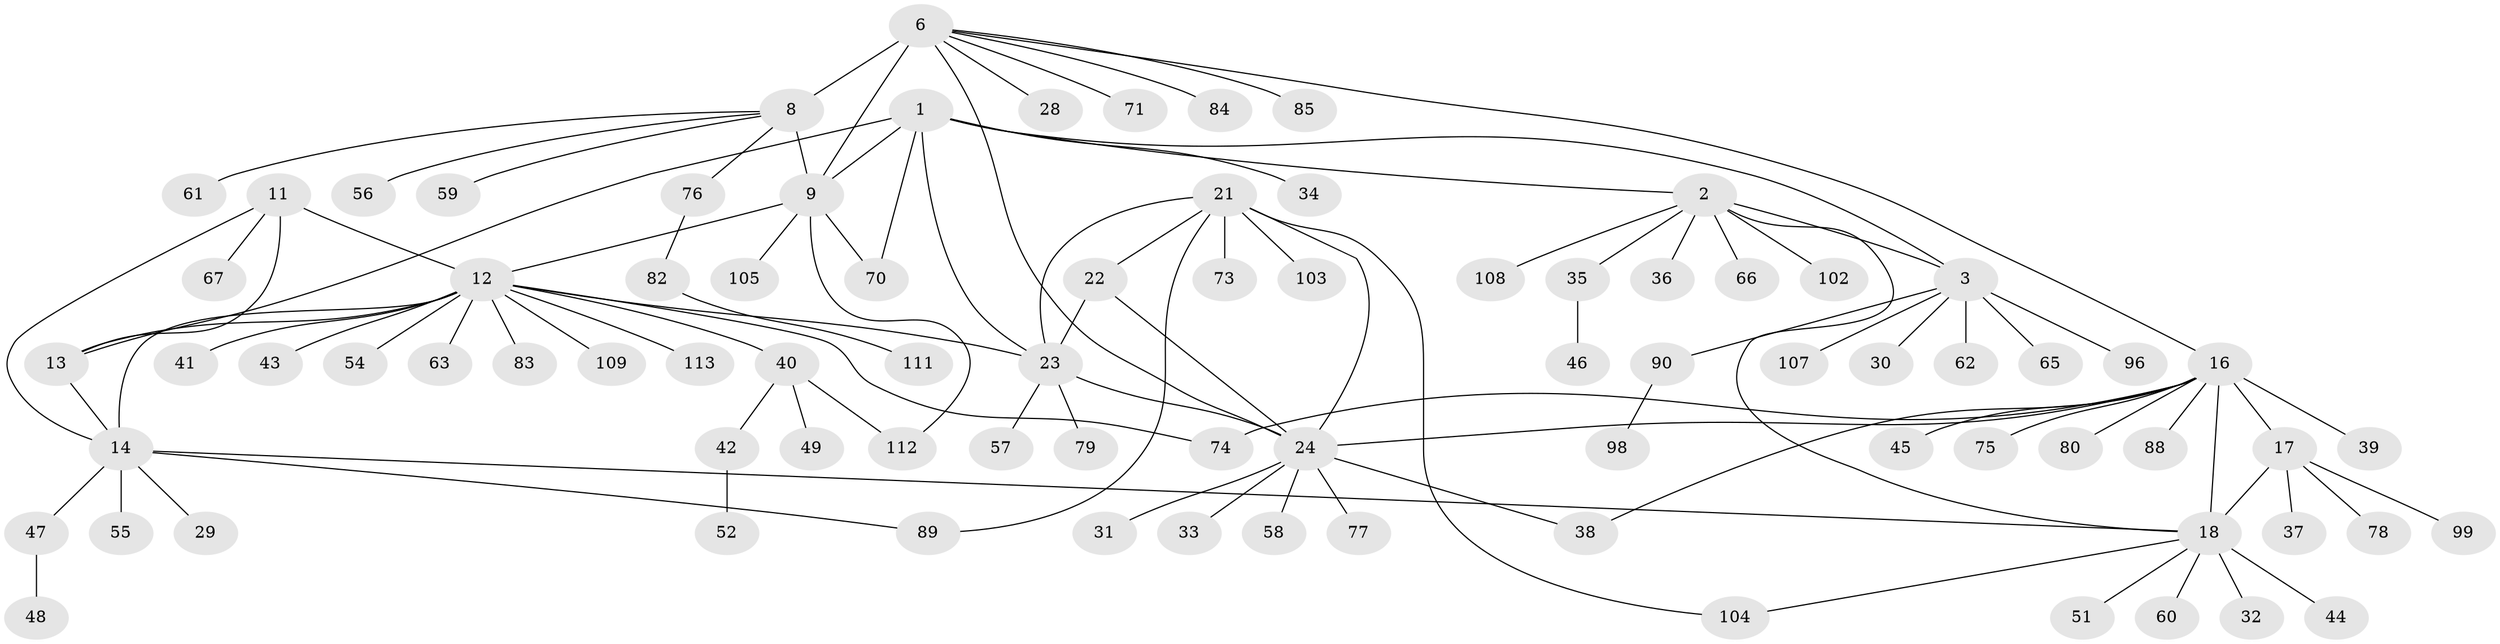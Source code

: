 // Generated by graph-tools (version 1.1) at 2025/24/03/03/25 07:24:13]
// undirected, 84 vertices, 104 edges
graph export_dot {
graph [start="1"]
  node [color=gray90,style=filled];
  1 [super="+4"];
  2;
  3 [super="+5"];
  6 [super="+7"];
  8 [super="+10"];
  9 [super="+86"];
  11;
  12 [super="+15"];
  13 [super="+27"];
  14 [super="+26"];
  16 [super="+20"];
  17 [super="+68"];
  18 [super="+19"];
  21 [super="+100"];
  22 [super="+87"];
  23 [super="+50"];
  24 [super="+25"];
  28;
  29;
  30;
  31 [super="+64"];
  32;
  33;
  34 [super="+97"];
  35 [super="+106"];
  36;
  37;
  38 [super="+53"];
  39;
  40;
  41 [super="+110"];
  42;
  43 [super="+81"];
  44 [super="+94"];
  45;
  46;
  47;
  48;
  49 [super="+91"];
  51;
  52;
  54 [super="+93"];
  55;
  56;
  57;
  58;
  59 [super="+72"];
  60;
  61;
  62;
  63;
  65 [super="+69"];
  66;
  67;
  70;
  71;
  73 [super="+95"];
  74;
  75;
  76;
  77;
  78;
  79;
  80;
  82 [super="+101"];
  83;
  84;
  85;
  88 [super="+92"];
  89;
  90;
  96;
  98;
  99;
  102;
  103;
  104;
  105;
  107;
  108;
  109;
  111;
  112;
  113;
  1 -- 2 [weight=2];
  1 -- 3 [weight=4];
  1 -- 9;
  1 -- 34;
  1 -- 70;
  1 -- 23;
  1 -- 13;
  2 -- 3 [weight=2];
  2 -- 35;
  2 -- 36;
  2 -- 66;
  2 -- 102;
  2 -- 108;
  2 -- 18;
  3 -- 30;
  3 -- 107;
  3 -- 96;
  3 -- 65;
  3 -- 90;
  3 -- 62;
  6 -- 8 [weight=4];
  6 -- 9 [weight=2];
  6 -- 24;
  6 -- 71;
  6 -- 16;
  6 -- 84;
  6 -- 85;
  6 -- 28;
  8 -- 9 [weight=2];
  8 -- 76;
  8 -- 56;
  8 -- 59;
  8 -- 61;
  9 -- 70;
  9 -- 105;
  9 -- 112;
  9 -- 12;
  11 -- 12 [weight=2];
  11 -- 13;
  11 -- 14;
  11 -- 67;
  12 -- 13 [weight=2];
  12 -- 14 [weight=2];
  12 -- 40;
  12 -- 41;
  12 -- 63;
  12 -- 83;
  12 -- 109;
  12 -- 113;
  12 -- 74;
  12 -- 43;
  12 -- 54;
  12 -- 23;
  13 -- 14;
  14 -- 18;
  14 -- 29;
  14 -- 47;
  14 -- 55;
  14 -- 89;
  16 -- 17 [weight=2];
  16 -- 18 [weight=4];
  16 -- 39;
  16 -- 74;
  16 -- 75;
  16 -- 80;
  16 -- 88;
  16 -- 45;
  16 -- 24;
  16 -- 38;
  17 -- 18 [weight=2];
  17 -- 37;
  17 -- 78;
  17 -- 99;
  18 -- 51;
  18 -- 60;
  18 -- 32;
  18 -- 104;
  18 -- 44;
  21 -- 22;
  21 -- 23;
  21 -- 24 [weight=2];
  21 -- 73;
  21 -- 89;
  21 -- 103;
  21 -- 104;
  22 -- 23;
  22 -- 24 [weight=2];
  23 -- 24 [weight=2];
  23 -- 57;
  23 -- 79;
  24 -- 31;
  24 -- 33;
  24 -- 58;
  24 -- 77;
  24 -- 38;
  35 -- 46;
  40 -- 42;
  40 -- 49;
  40 -- 112;
  42 -- 52;
  47 -- 48;
  76 -- 82;
  82 -- 111;
  90 -- 98;
}
